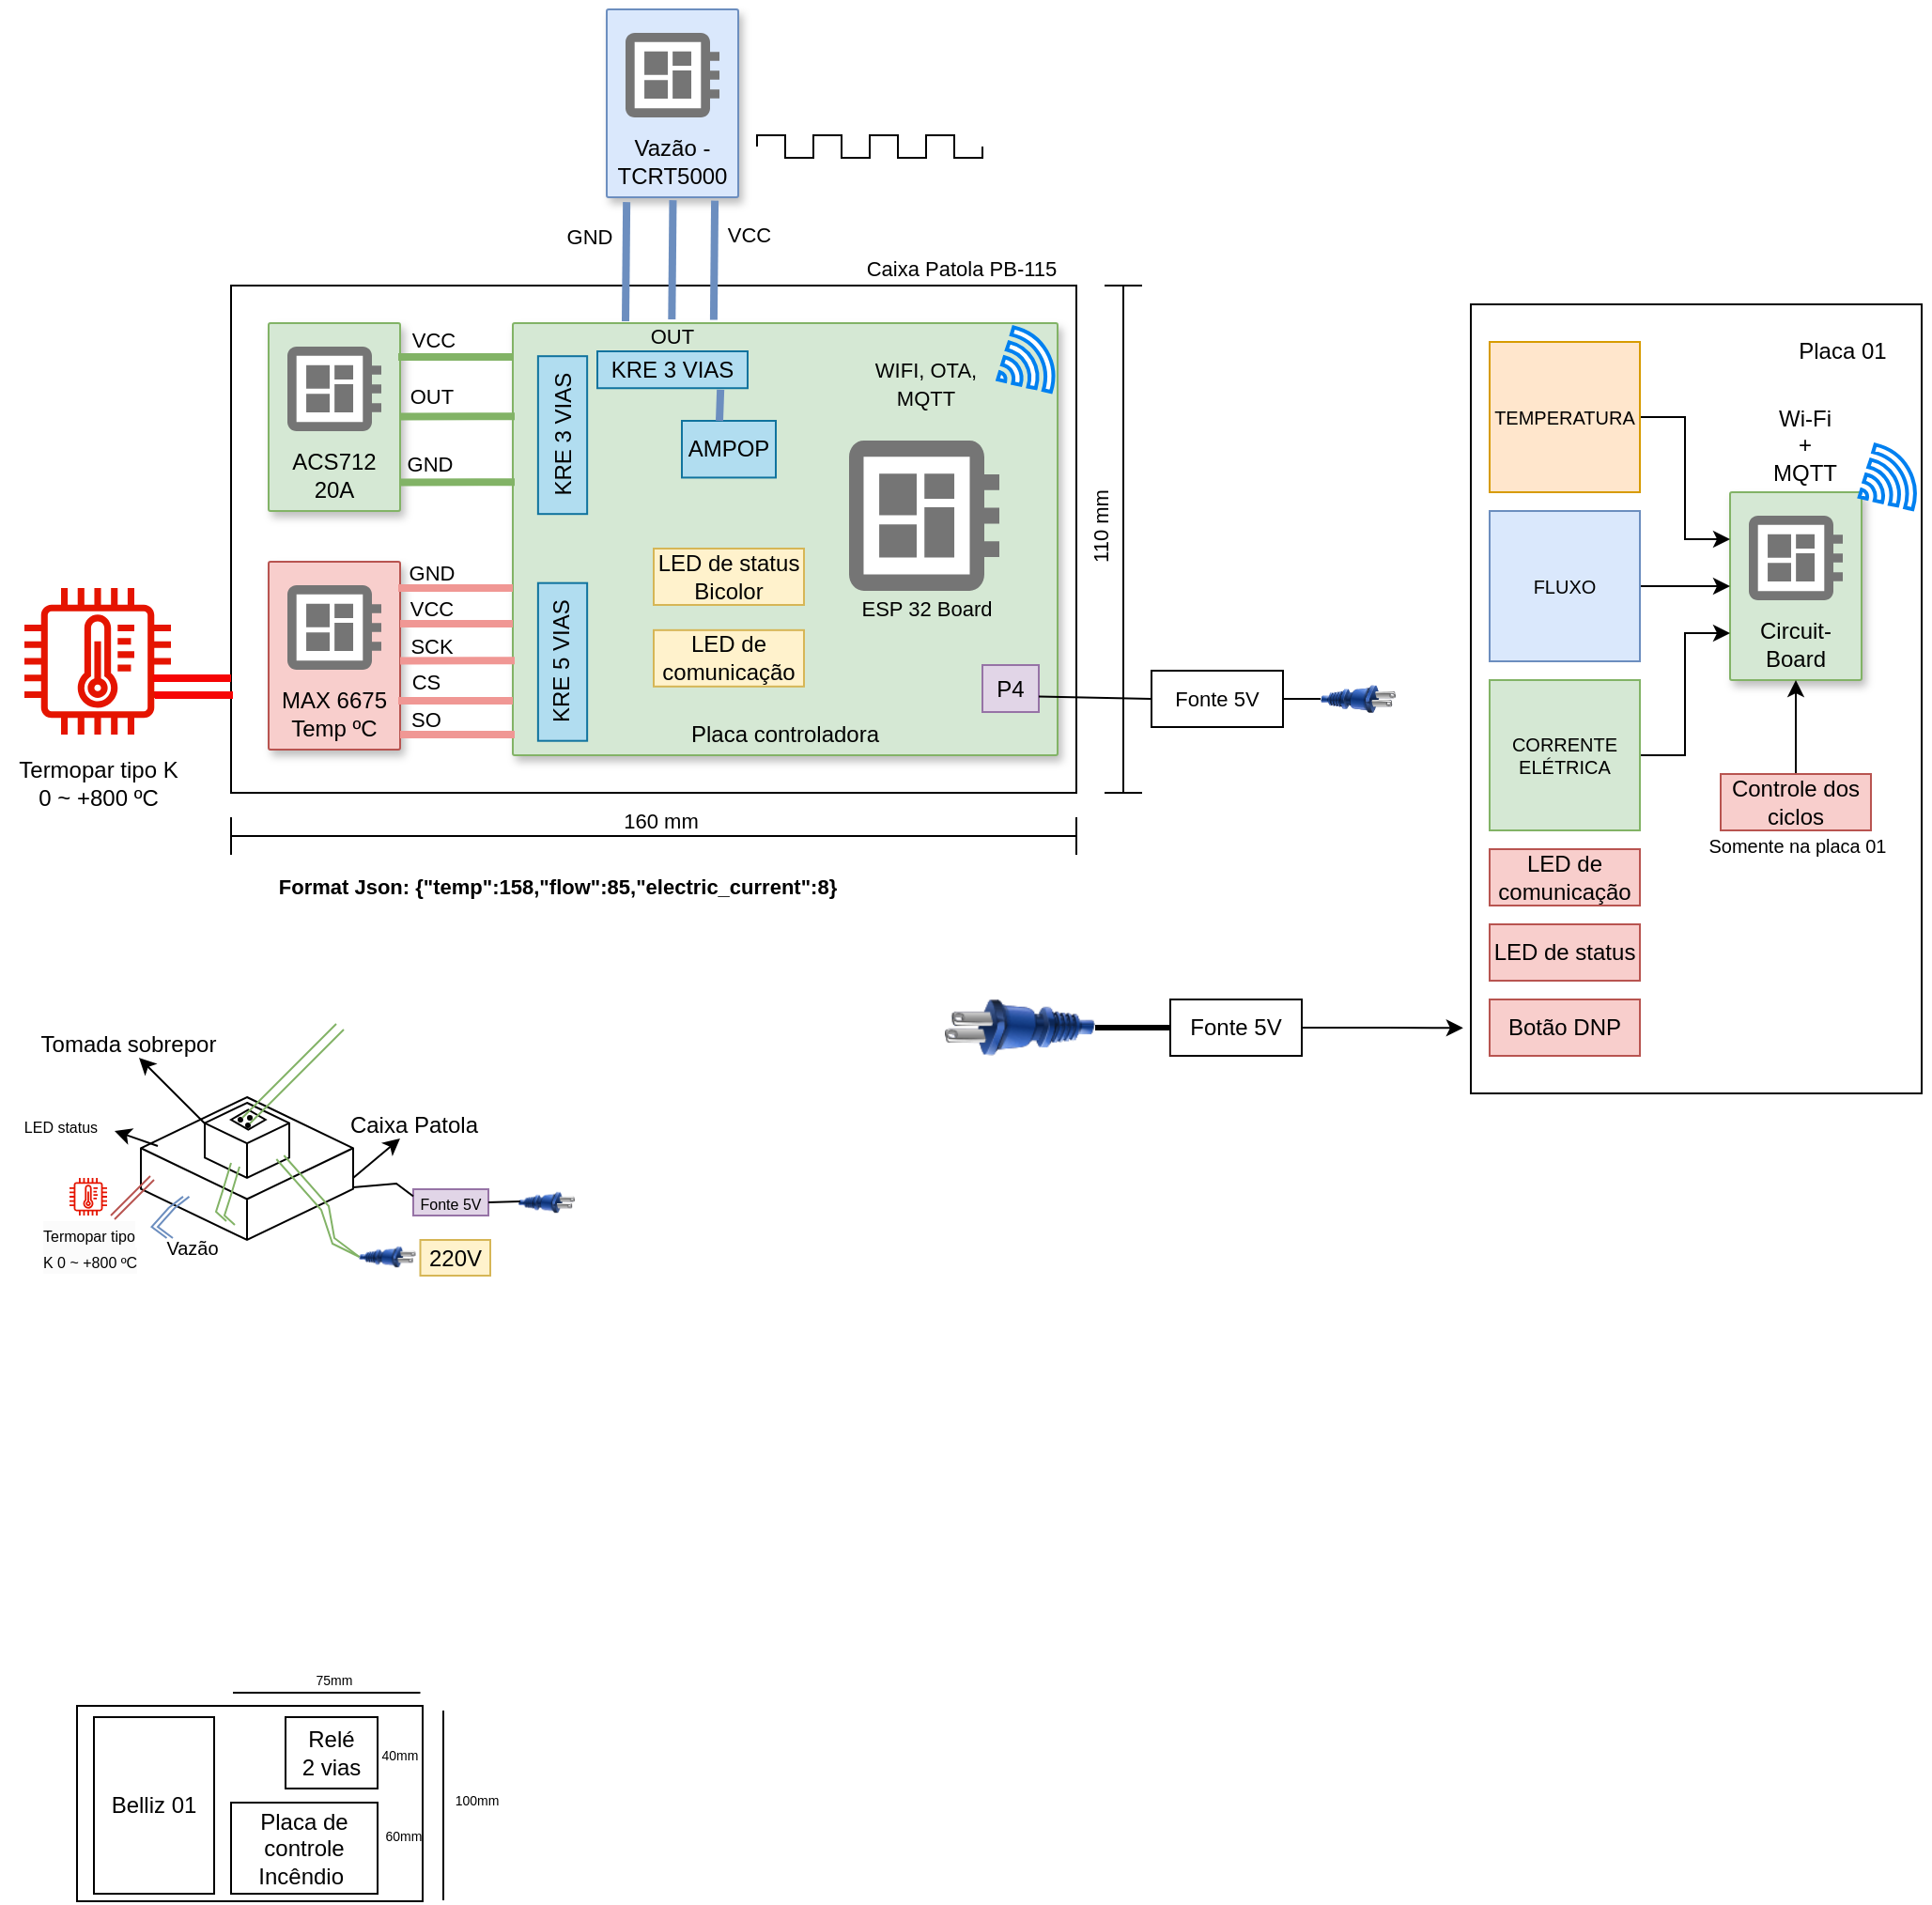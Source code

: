 <mxfile version="20.8.16" type="device"><diagram name="Página-1" id="gBF_VA8A7YfV_UotQ_8K"><mxGraphModel dx="394" dy="227" grid="0" gridSize="10" guides="1" tooltips="1" connect="1" arrows="1" fold="1" page="1" pageScale="1" pageWidth="1169" pageHeight="827" math="0" shadow="0"><root><mxCell id="0"/><mxCell id="1" parent="0"/><mxCell id="j_MZnWcPNiDjakw8HhpZ-2" value="" style="rounded=0;whiteSpace=wrap;html=1;" parent="1" vertex="1"><mxGeometry x="850" y="200" width="240" height="420" as="geometry"/></mxCell><mxCell id="j_MZnWcPNiDjakw8HhpZ-1" value="" style="shape=image;html=1;verticalAlign=top;verticalLabelPosition=bottom;labelBackgroundColor=#ffffff;imageAspect=0;aspect=fixed;image=https://cdn1.iconfinder.com/data/icons/electronics-glyph-24/24/hair_dryer_blow_dryer_hair_heater_hair_styling_salon_electricals_1-128.png;rotation=90;" parent="1" vertex="1"><mxGeometry x="890" y="100" width="128" height="128" as="geometry"/></mxCell><mxCell id="j_MZnWcPNiDjakw8HhpZ-3" value="Circuit-Board" style="strokeColor=#82b366;shadow=1;strokeWidth=1;rounded=1;absoluteArcSize=1;arcSize=2;labelPosition=center;verticalLabelPosition=middle;align=center;verticalAlign=bottom;spacingLeft=0;fontSize=12;whiteSpace=wrap;spacingBottom=2;html=1;fillColor=#d5e8d4;" parent="1" vertex="1"><mxGeometry x="988" y="300" width="70" height="100" as="geometry"/></mxCell><mxCell id="j_MZnWcPNiDjakw8HhpZ-4" value="" style="sketch=0;dashed=0;connectable=0;html=1;fillColor=#757575;strokeColor=none;shape=mxgraph.gcp2.circuit_board;part=1;" parent="j_MZnWcPNiDjakw8HhpZ-3" vertex="1"><mxGeometry x="0.5" width="50" height="45" relative="1" as="geometry"><mxPoint x="-25" y="12.5" as="offset"/></mxGeometry></mxCell><mxCell id="j_MZnWcPNiDjakw8HhpZ-5" value="" style="html=1;verticalLabelPosition=bottom;align=center;labelBackgroundColor=#ffffff;verticalAlign=top;strokeWidth=2;strokeColor=#0080F0;shadow=0;dashed=0;shape=mxgraph.ios7.icons.wifi;pointerEvents=1;rotation=60;" parent="1" vertex="1"><mxGeometry x="1050" y="280" width="39.7" height="30" as="geometry"/></mxCell><mxCell id="j_MZnWcPNiDjakw8HhpZ-13" value="Wi-Fi&lt;br&gt;+&lt;br&gt;MQTT" style="text;html=1;strokeColor=none;fillColor=none;align=center;verticalAlign=middle;whiteSpace=wrap;rounded=0;" parent="1" vertex="1"><mxGeometry x="998" y="260" width="60" height="30" as="geometry"/></mxCell><mxCell id="j_MZnWcPNiDjakw8HhpZ-18" style="edgeStyle=orthogonalEdgeStyle;rounded=0;orthogonalLoop=1;jettySize=auto;html=1;exitX=1;exitY=0.5;exitDx=0;exitDy=0;entryX=0;entryY=0.25;entryDx=0;entryDy=0;" parent="1" source="j_MZnWcPNiDjakw8HhpZ-14" target="j_MZnWcPNiDjakw8HhpZ-3" edge="1"><mxGeometry relative="1" as="geometry"/></mxCell><mxCell id="j_MZnWcPNiDjakw8HhpZ-14" value="TEMPERATURA" style="whiteSpace=wrap;html=1;aspect=fixed;fontSize=10;fillColor=#ffe6cc;strokeColor=#d79b00;" parent="1" vertex="1"><mxGeometry x="860" y="220" width="80" height="80" as="geometry"/></mxCell><mxCell id="j_MZnWcPNiDjakw8HhpZ-17" style="edgeStyle=orthogonalEdgeStyle;rounded=0;orthogonalLoop=1;jettySize=auto;html=1;exitX=1;exitY=0.5;exitDx=0;exitDy=0;entryX=0;entryY=0.5;entryDx=0;entryDy=0;" parent="1" source="j_MZnWcPNiDjakw8HhpZ-15" target="j_MZnWcPNiDjakw8HhpZ-3" edge="1"><mxGeometry relative="1" as="geometry"/></mxCell><mxCell id="j_MZnWcPNiDjakw8HhpZ-15" value="FLUXO" style="whiteSpace=wrap;html=1;aspect=fixed;fontSize=10;fillColor=#dae8fc;strokeColor=#6c8ebf;" parent="1" vertex="1"><mxGeometry x="860" y="310" width="80" height="80" as="geometry"/></mxCell><mxCell id="j_MZnWcPNiDjakw8HhpZ-19" style="edgeStyle=orthogonalEdgeStyle;rounded=0;orthogonalLoop=1;jettySize=auto;html=1;exitX=1;exitY=0.5;exitDx=0;exitDy=0;entryX=0;entryY=0.75;entryDx=0;entryDy=0;" parent="1" source="j_MZnWcPNiDjakw8HhpZ-16" target="j_MZnWcPNiDjakw8HhpZ-3" edge="1"><mxGeometry relative="1" as="geometry"/></mxCell><mxCell id="j_MZnWcPNiDjakw8HhpZ-16" value="CORRENTE ELÉTRICA" style="whiteSpace=wrap;html=1;aspect=fixed;fontSize=10;fillColor=#d5e8d4;strokeColor=#82b366;" parent="1" vertex="1"><mxGeometry x="860" y="400" width="80" height="80" as="geometry"/></mxCell><mxCell id="j_MZnWcPNiDjakw8HhpZ-32" value="Placa 01" style="text;html=1;strokeColor=none;fillColor=none;align=center;verticalAlign=middle;whiteSpace=wrap;rounded=0;" parent="1" vertex="1"><mxGeometry x="1018" y="210" width="60" height="30" as="geometry"/></mxCell><mxCell id="j_MZnWcPNiDjakw8HhpZ-50" value="" style="edgeStyle=orthogonalEdgeStyle;rounded=0;orthogonalLoop=1;jettySize=auto;html=1;" parent="1" source="j_MZnWcPNiDjakw8HhpZ-47" target="j_MZnWcPNiDjakw8HhpZ-3" edge="1"><mxGeometry relative="1" as="geometry"/></mxCell><mxCell id="j_MZnWcPNiDjakw8HhpZ-47" value="Controle dos ciclos" style="rounded=0;whiteSpace=wrap;html=1;fillColor=#f8cecc;strokeColor=#b85450;" parent="1" vertex="1"><mxGeometry x="983" y="450" width="80" height="30" as="geometry"/></mxCell><mxCell id="j_MZnWcPNiDjakw8HhpZ-51" value="LED de comunicação" style="rounded=0;whiteSpace=wrap;html=1;fillColor=#f8cecc;strokeColor=#b85450;" parent="1" vertex="1"><mxGeometry x="860" y="490" width="80" height="30" as="geometry"/></mxCell><mxCell id="j_MZnWcPNiDjakw8HhpZ-52" value="LED de status" style="rounded=0;whiteSpace=wrap;html=1;fillColor=#f8cecc;strokeColor=#b85450;" parent="1" vertex="1"><mxGeometry x="860" y="530" width="80" height="30" as="geometry"/></mxCell><mxCell id="j_MZnWcPNiDjakw8HhpZ-53" value="Botão DNP" style="rounded=0;whiteSpace=wrap;html=1;fillColor=#f8cecc;strokeColor=#b85450;" parent="1" vertex="1"><mxGeometry x="860" y="570" width="80" height="30" as="geometry"/></mxCell><mxCell id="j_MZnWcPNiDjakw8HhpZ-56" value="&lt;font style=&quot;font-size: 10px;&quot;&gt;Somente na placa 01&lt;/font&gt;" style="text;html=1;strokeColor=none;fillColor=none;align=center;verticalAlign=middle;whiteSpace=wrap;rounded=0;" parent="1" vertex="1"><mxGeometry x="964" y="473" width="120" height="30" as="geometry"/></mxCell><mxCell id="-Ur0AxFcCYuC4wqE9vBp-3" style="edgeStyle=orthogonalEdgeStyle;rounded=0;orthogonalLoop=1;jettySize=auto;html=1;exitX=1;exitY=0.5;exitDx=0;exitDy=0;entryX=-0.017;entryY=0.917;entryDx=0;entryDy=0;entryPerimeter=0;" parent="1" source="-Ur0AxFcCYuC4wqE9vBp-2" target="j_MZnWcPNiDjakw8HhpZ-2" edge="1"><mxGeometry relative="1" as="geometry"/></mxCell><mxCell id="-Ur0AxFcCYuC4wqE9vBp-2" value="Fonte 5V" style="rounded=0;whiteSpace=wrap;html=1;" parent="1" vertex="1"><mxGeometry x="690" y="570" width="70" height="30" as="geometry"/></mxCell><mxCell id="-Ur0AxFcCYuC4wqE9vBp-4" value="" style="image;html=1;image=img/lib/clip_art/general/Plug_128x128.png;direction=north;" parent="1" vertex="1"><mxGeometry x="570" y="545" width="80" height="80" as="geometry"/></mxCell><mxCell id="-Ur0AxFcCYuC4wqE9vBp-6" value="" style="endArrow=none;html=1;rounded=0;exitX=0.5;exitY=1;exitDx=0;exitDy=0;entryX=0;entryY=0.5;entryDx=0;entryDy=0;strokeWidth=3;" parent="1" source="-Ur0AxFcCYuC4wqE9vBp-4" target="-Ur0AxFcCYuC4wqE9vBp-2" edge="1"><mxGeometry width="50" height="50" relative="1" as="geometry"><mxPoint x="960" y="500" as="sourcePoint"/><mxPoint x="1010" y="450" as="targetPoint"/></mxGeometry></mxCell><mxCell id="lessYIvJgWinQXbYa-4z-1" value="" style="rounded=0;whiteSpace=wrap;html=1;" parent="1" vertex="1"><mxGeometry x="190" y="190" width="450" height="270" as="geometry"/></mxCell><mxCell id="lessYIvJgWinQXbYa-4z-2" value="ACS712 20A" style="strokeColor=#82b366;shadow=1;strokeWidth=1;rounded=1;absoluteArcSize=1;arcSize=2;labelPosition=center;verticalLabelPosition=middle;align=center;verticalAlign=bottom;spacingLeft=0;fontSize=12;whiteSpace=wrap;spacingBottom=2;html=1;fillColor=#d5e8d4;" parent="1" vertex="1"><mxGeometry x="210" y="210" width="70" height="100" as="geometry"/></mxCell><mxCell id="lessYIvJgWinQXbYa-4z-3" value="" style="sketch=0;dashed=0;connectable=0;html=1;fillColor=#757575;strokeColor=none;shape=mxgraph.gcp2.circuit_board;part=1;" parent="lessYIvJgWinQXbYa-4z-2" vertex="1"><mxGeometry x="0.5" width="50" height="45" relative="1" as="geometry"><mxPoint x="-25" y="12.5" as="offset"/></mxGeometry></mxCell><mxCell id="lessYIvJgWinQXbYa-4z-4" value="MAX 6675 Temp ºC" style="strokeColor=#b85450;shadow=1;strokeWidth=1;rounded=1;absoluteArcSize=1;arcSize=2;labelPosition=center;verticalLabelPosition=middle;align=center;verticalAlign=bottom;spacingLeft=0;fontSize=12;whiteSpace=wrap;spacingBottom=2;html=1;fillColor=#f8cecc;" parent="1" vertex="1"><mxGeometry x="210" y="337" width="70" height="100" as="geometry"/></mxCell><mxCell id="lessYIvJgWinQXbYa-4z-5" value="" style="sketch=0;dashed=0;connectable=0;html=1;fillColor=#757575;strokeColor=none;shape=mxgraph.gcp2.circuit_board;part=1;" parent="lessYIvJgWinQXbYa-4z-4" vertex="1"><mxGeometry x="0.5" width="50" height="45" relative="1" as="geometry"><mxPoint x="-25" y="12.5" as="offset"/></mxGeometry></mxCell><mxCell id="lessYIvJgWinQXbYa-4z-6" value="Placa controladora" style="strokeColor=#82b366;shadow=1;strokeWidth=1;rounded=1;absoluteArcSize=1;arcSize=2;labelPosition=center;verticalLabelPosition=middle;align=center;verticalAlign=bottom;spacingLeft=0;fontSize=12;whiteSpace=wrap;spacingBottom=2;html=1;fillColor=#d5e8d4;" parent="1" vertex="1"><mxGeometry x="340" y="210" width="290" height="230" as="geometry"/></mxCell><mxCell id="lessYIvJgWinQXbYa-4z-7" value="" style="sketch=0;dashed=0;connectable=0;html=1;fillColor=#757575;strokeColor=none;shape=mxgraph.gcp2.circuit_board;part=1;" parent="lessYIvJgWinQXbYa-4z-6" vertex="1"><mxGeometry x="0.5" width="80" height="80" relative="1" as="geometry"><mxPoint x="34" y="62.5" as="offset"/></mxGeometry></mxCell><mxCell id="lessYIvJgWinQXbYa-4z-37" value="KRE 3 VIAS" style="rounded=0;whiteSpace=wrap;html=1;rotation=-90;fillColor=#b1ddf0;strokeColor=#10739e;" parent="lessYIvJgWinQXbYa-4z-6" vertex="1"><mxGeometry x="-15.5" y="46.523" width="84" height="26.136" as="geometry"/></mxCell><mxCell id="lessYIvJgWinQXbYa-4z-38" value="KRE 5 VIAS" style="rounded=0;whiteSpace=wrap;html=1;rotation=-90;fillColor=#b1ddf0;strokeColor=#10739e;" parent="lessYIvJgWinQXbYa-4z-6" vertex="1"><mxGeometry x="-15.5" y="167.273" width="84" height="26.136" as="geometry"/></mxCell><mxCell id="lessYIvJgWinQXbYa-4z-43" value="KRE 3 VIAS" style="rounded=0;whiteSpace=wrap;html=1;rotation=0;fillColor=#b1ddf0;strokeColor=#10739e;" parent="lessYIvJgWinQXbYa-4z-6" vertex="1"><mxGeometry x="45" y="15.0" width="80" height="19.62" as="geometry"/></mxCell><mxCell id="lessYIvJgWinQXbYa-4z-51" value="&lt;font style=&quot;font-size: 11px;&quot;&gt;OUT&lt;/font&gt;" style="text;html=1;strokeColor=none;fillColor=none;align=center;verticalAlign=middle;whiteSpace=wrap;rounded=0;" parent="lessYIvJgWinQXbYa-4z-6" vertex="1"><mxGeometry x="55" y="-8" width="60" height="30" as="geometry"/></mxCell><mxCell id="lessYIvJgWinQXbYa-4z-52" value="AMPOP" style="rounded=0;whiteSpace=wrap;html=1;rotation=0;fillColor=#b1ddf0;strokeColor=#10739e;" parent="lessYIvJgWinQXbYa-4z-6" vertex="1"><mxGeometry x="90" y="52" width="50" height="30.22" as="geometry"/></mxCell><mxCell id="lessYIvJgWinQXbYa-4z-53" value="" style="endArrow=none;html=1;rounded=0;strokeWidth=4;strokeColor=#6c8ebf;fillColor=#dae8fc;entryX=0.822;entryY=1.018;entryDx=0;entryDy=0;entryPerimeter=0;" parent="lessYIvJgWinQXbYa-4z-6" edge="1"><mxGeometry width="50" height="50" relative="1" as="geometry"><mxPoint x="110" y="52" as="sourcePoint"/><mxPoint x="110.58" y="35.39" as="targetPoint"/></mxGeometry></mxCell><mxCell id="lessYIvJgWinQXbYa-4z-71" value="P4" style="rounded=0;whiteSpace=wrap;html=1;rotation=0;fillColor=#e1d5e7;strokeColor=#9673a6;" parent="lessYIvJgWinQXbYa-4z-6" vertex="1"><mxGeometry x="250" y="182" width="30" height="25" as="geometry"/></mxCell><mxCell id="lessYIvJgWinQXbYa-4z-76" value="" style="html=1;verticalLabelPosition=bottom;align=center;labelBackgroundColor=#ffffff;verticalAlign=top;strokeWidth=2;strokeColor=#0080F0;shadow=0;dashed=0;shape=mxgraph.ios7.icons.wifi;pointerEvents=1;rotation=60;" parent="lessYIvJgWinQXbYa-4z-6" vertex="1"><mxGeometry x="251.3" y="7.52" width="39.7" height="30" as="geometry"/></mxCell><mxCell id="lessYIvJgWinQXbYa-4z-77" value="&lt;font style=&quot;font-size: 11px;&quot;&gt;WIFI, OTA, MQTT&lt;/font&gt;" style="text;html=1;strokeColor=none;fillColor=none;align=center;verticalAlign=middle;whiteSpace=wrap;rounded=0;" parent="lessYIvJgWinQXbYa-4z-6" vertex="1"><mxGeometry x="190" y="16.52" width="60" height="30" as="geometry"/></mxCell><mxCell id="lessYIvJgWinQXbYa-4z-78" value="LED de status Bicolor" style="rounded=0;whiteSpace=wrap;html=1;fillColor=#fff2cc;strokeColor=#d6b656;" parent="lessYIvJgWinQXbYa-4z-6" vertex="1"><mxGeometry x="75" y="120" width="80" height="30" as="geometry"/></mxCell><mxCell id="lessYIvJgWinQXbYa-4z-79" value="LED de comunicação" style="rounded=0;whiteSpace=wrap;html=1;fillColor=#fff2cc;strokeColor=#d6b656;" parent="lessYIvJgWinQXbYa-4z-6" vertex="1"><mxGeometry x="75" y="163.41" width="80" height="30" as="geometry"/></mxCell><mxCell id="lessYIvJgWinQXbYa-4z-84" value="&lt;font style=&quot;font-size: 11px;&quot;&gt;ESP 32 Board&lt;/font&gt;" style="text;html=1;strokeColor=none;fillColor=none;align=center;verticalAlign=middle;whiteSpace=wrap;rounded=0;" parent="lessYIvJgWinQXbYa-4z-6" vertex="1"><mxGeometry x="172.5" y="137.27" width="95" height="30" as="geometry"/></mxCell><mxCell id="lessYIvJgWinQXbYa-4z-10" value="" style="sketch=0;outlineConnect=0;fillColor=#e51400;strokeColor=#B20000;dashed=0;verticalLabelPosition=bottom;verticalAlign=top;align=center;html=1;fontSize=12;fontStyle=0;aspect=fixed;pointerEvents=1;shape=mxgraph.aws4.iot_thing_temperature_sensor;fontColor=#ffffff;" parent="1" vertex="1"><mxGeometry x="80" y="351" width="78" height="78" as="geometry"/></mxCell><mxCell id="lessYIvJgWinQXbYa-4z-15" value="" style="endArrow=none;html=1;rounded=0;exitX=-0.001;exitY=0.769;exitDx=0;exitDy=0;exitPerimeter=0;strokeWidth=4;strokeColor=#f60404;" parent="1" edge="1"><mxGeometry width="50" height="50" relative="1" as="geometry"><mxPoint x="190.0" y="399.0" as="sourcePoint"/><mxPoint x="148.47" y="399.031" as="targetPoint"/></mxGeometry></mxCell><mxCell id="lessYIvJgWinQXbYa-4z-16" value="" style="endArrow=none;html=1;rounded=0;exitX=-0.001;exitY=0.769;exitDx=0;exitDy=0;exitPerimeter=0;strokeWidth=4;strokeColor=#f60404;" parent="1" edge="1"><mxGeometry width="50" height="50" relative="1" as="geometry"><mxPoint x="191.0" y="408.0" as="sourcePoint"/><mxPoint x="149.47" y="408.031" as="targetPoint"/></mxGeometry></mxCell><mxCell id="lessYIvJgWinQXbYa-4z-18" value="Termopar tipo K 0 ~ +800 ºC" style="text;html=1;strokeColor=none;fillColor=none;align=center;verticalAlign=middle;whiteSpace=wrap;rounded=0;" parent="1" vertex="1"><mxGeometry x="73.5" y="430" width="91" height="50" as="geometry"/></mxCell><mxCell id="lessYIvJgWinQXbYa-4z-21" value="" style="endArrow=none;html=1;rounded=0;strokeWidth=4;strokeColor=#f09794;fillColor=#f8cecc;" parent="1" edge="1"><mxGeometry width="50" height="50" relative="1" as="geometry"><mxPoint x="340" y="370" as="sourcePoint"/><mxPoint x="280" y="370.031" as="targetPoint"/></mxGeometry></mxCell><mxCell id="lessYIvJgWinQXbYa-4z-22" value="" style="endArrow=none;html=1;rounded=0;exitX=0.002;exitY=0.79;exitDx=0;exitDy=0;exitPerimeter=0;strokeWidth=4;strokeColor=#f09794;fillColor=#f8cecc;" parent="1" edge="1"><mxGeometry width="50" height="50" relative="1" as="geometry"><mxPoint x="341" y="389.66" as="sourcePoint"/><mxPoint x="280" y="389.691" as="targetPoint"/></mxGeometry></mxCell><mxCell id="lessYIvJgWinQXbYa-4z-23" value="" style="endArrow=none;html=1;rounded=0;exitX=0.002;exitY=0.79;exitDx=0;exitDy=0;exitPerimeter=0;strokeWidth=4;strokeColor=#f09794;fillColor=#f8cecc;" parent="1" edge="1"><mxGeometry width="50" height="50" relative="1" as="geometry"><mxPoint x="340" y="351" as="sourcePoint"/><mxPoint x="279" y="351.031" as="targetPoint"/></mxGeometry></mxCell><mxCell id="lessYIvJgWinQXbYa-4z-24" value="&lt;font style=&quot;font-size: 11px;&quot;&gt;VCC&lt;/font&gt;" style="text;html=1;strokeColor=none;fillColor=none;align=center;verticalAlign=middle;whiteSpace=wrap;rounded=0;" parent="1" vertex="1"><mxGeometry x="267" y="347" width="60" height="30" as="geometry"/></mxCell><mxCell id="lessYIvJgWinQXbYa-4z-25" value="" style="endArrow=none;html=1;rounded=0;exitX=0.002;exitY=0.79;exitDx=0;exitDy=0;exitPerimeter=0;strokeWidth=4;strokeColor=#f09794;fillColor=#f8cecc;" parent="1" edge="1"><mxGeometry width="50" height="50" relative="1" as="geometry"><mxPoint x="340" y="411" as="sourcePoint"/><mxPoint x="279" y="411.031" as="targetPoint"/></mxGeometry></mxCell><mxCell id="lessYIvJgWinQXbYa-4z-26" value="&lt;font style=&quot;font-size: 11px;&quot;&gt;GND&lt;/font&gt;" style="text;html=1;strokeColor=none;fillColor=none;align=center;verticalAlign=middle;whiteSpace=wrap;rounded=0;" parent="1" vertex="1"><mxGeometry x="267" y="328" width="60" height="30" as="geometry"/></mxCell><mxCell id="lessYIvJgWinQXbYa-4z-27" value="&lt;font style=&quot;font-size: 11px;&quot;&gt;SCK&lt;/font&gt;" style="text;html=1;strokeColor=none;fillColor=none;align=center;verticalAlign=middle;whiteSpace=wrap;rounded=0;" parent="1" vertex="1"><mxGeometry x="267" y="367" width="60" height="30" as="geometry"/></mxCell><mxCell id="lessYIvJgWinQXbYa-4z-28" value="&lt;font style=&quot;font-size: 11px;&quot;&gt;CS&lt;/font&gt;" style="text;html=1;strokeColor=none;fillColor=none;align=center;verticalAlign=middle;whiteSpace=wrap;rounded=0;" parent="1" vertex="1"><mxGeometry x="264" y="386" width="60" height="30" as="geometry"/></mxCell><mxCell id="lessYIvJgWinQXbYa-4z-29" value="" style="endArrow=none;html=1;rounded=0;exitX=0.002;exitY=0.79;exitDx=0;exitDy=0;exitPerimeter=0;strokeWidth=4;strokeColor=#f09794;fillColor=#f8cecc;" parent="1" edge="1"><mxGeometry width="50" height="50" relative="1" as="geometry"><mxPoint x="341" y="429" as="sourcePoint"/><mxPoint x="280" y="429.031" as="targetPoint"/></mxGeometry></mxCell><mxCell id="lessYIvJgWinQXbYa-4z-30" value="&lt;font style=&quot;font-size: 11px;&quot;&gt;SO&lt;/font&gt;" style="text;html=1;strokeColor=none;fillColor=none;align=center;verticalAlign=middle;whiteSpace=wrap;rounded=0;" parent="1" vertex="1"><mxGeometry x="264" y="406" width="60" height="30" as="geometry"/></mxCell><mxCell id="lessYIvJgWinQXbYa-4z-31" value="" style="endArrow=none;html=1;rounded=0;exitX=0.002;exitY=0.79;exitDx=0;exitDy=0;exitPerimeter=0;strokeWidth=4;strokeColor=#82b366;fillColor=#d5e8d4;" parent="1" edge="1"><mxGeometry width="50" height="50" relative="1" as="geometry"><mxPoint x="340" y="228" as="sourcePoint"/><mxPoint x="279" y="228.031" as="targetPoint"/></mxGeometry></mxCell><mxCell id="lessYIvJgWinQXbYa-4z-32" value="" style="endArrow=none;html=1;rounded=0;exitX=0.002;exitY=0.79;exitDx=0;exitDy=0;exitPerimeter=0;strokeWidth=4;strokeColor=#82b366;fillColor=#d5e8d4;" parent="1" edge="1"><mxGeometry width="50" height="50" relative="1" as="geometry"><mxPoint x="341" y="259.66" as="sourcePoint"/><mxPoint x="280" y="259.691" as="targetPoint"/></mxGeometry></mxCell><mxCell id="lessYIvJgWinQXbYa-4z-33" value="" style="endArrow=none;html=1;rounded=0;exitX=0.002;exitY=0.79;exitDx=0;exitDy=0;exitPerimeter=0;strokeWidth=4;strokeColor=#82b366;fillColor=#d5e8d4;" parent="1" edge="1"><mxGeometry width="50" height="50" relative="1" as="geometry"><mxPoint x="341" y="294.66" as="sourcePoint"/><mxPoint x="280" y="294.691" as="targetPoint"/></mxGeometry></mxCell><mxCell id="lessYIvJgWinQXbYa-4z-34" value="&lt;font style=&quot;font-size: 11px;&quot;&gt;VCC&lt;/font&gt;" style="text;html=1;strokeColor=none;fillColor=none;align=center;verticalAlign=middle;whiteSpace=wrap;rounded=0;" parent="1" vertex="1"><mxGeometry x="268" y="204" width="60" height="30" as="geometry"/></mxCell><mxCell id="lessYIvJgWinQXbYa-4z-35" value="&lt;font style=&quot;font-size: 11px;&quot;&gt;GND&lt;/font&gt;" style="text;html=1;strokeColor=none;fillColor=none;align=center;verticalAlign=middle;whiteSpace=wrap;rounded=0;" parent="1" vertex="1"><mxGeometry x="266" y="270" width="60" height="30" as="geometry"/></mxCell><mxCell id="lessYIvJgWinQXbYa-4z-36" value="&lt;font style=&quot;font-size: 11px;&quot;&gt;OUT&lt;/font&gt;" style="text;html=1;strokeColor=none;fillColor=none;align=center;verticalAlign=middle;whiteSpace=wrap;rounded=0;" parent="1" vertex="1"><mxGeometry x="267" y="234" width="60" height="30" as="geometry"/></mxCell><mxCell id="lessYIvJgWinQXbYa-4z-44" value="Vazão - TCRT5000" style="strokeColor=#6c8ebf;shadow=1;strokeWidth=1;rounded=1;absoluteArcSize=1;arcSize=2;labelPosition=center;verticalLabelPosition=middle;align=center;verticalAlign=bottom;spacingLeft=0;fontSize=12;whiteSpace=wrap;spacingBottom=2;html=1;fillColor=#dae8fc;" parent="1" vertex="1"><mxGeometry x="390" y="43" width="70" height="100" as="geometry"/></mxCell><mxCell id="lessYIvJgWinQXbYa-4z-45" value="" style="sketch=0;dashed=0;connectable=0;html=1;fillColor=#757575;strokeColor=none;shape=mxgraph.gcp2.circuit_board;part=1;" parent="lessYIvJgWinQXbYa-4z-44" vertex="1"><mxGeometry x="0.5" width="50" height="45" relative="1" as="geometry"><mxPoint x="-25" y="12.5" as="offset"/></mxGeometry></mxCell><mxCell id="lessYIvJgWinQXbYa-4z-46" value="" style="endArrow=none;html=1;rounded=0;exitX=0.382;exitY=-0.012;exitDx=0;exitDy=0;exitPerimeter=0;strokeWidth=4;strokeColor=#6c8ebf;fillColor=#dae8fc;entryX=0.822;entryY=1.018;entryDx=0;entryDy=0;entryPerimeter=0;" parent="1" edge="1"><mxGeometry width="50" height="50" relative="1" as="geometry"><mxPoint x="446.96" y="208.24" as="sourcePoint"/><mxPoint x="447.54" y="144.8" as="targetPoint"/></mxGeometry></mxCell><mxCell id="lessYIvJgWinQXbYa-4z-47" value="" style="endArrow=none;html=1;rounded=0;exitX=0.382;exitY=-0.012;exitDx=0;exitDy=0;exitPerimeter=0;strokeWidth=4;strokeColor=#6c8ebf;fillColor=#dae8fc;entryX=0.822;entryY=1.018;entryDx=0;entryDy=0;entryPerimeter=0;" parent="1" edge="1"><mxGeometry width="50" height="50" relative="1" as="geometry"><mxPoint x="424.66" y="208" as="sourcePoint"/><mxPoint x="425.24" y="144.56" as="targetPoint"/></mxGeometry></mxCell><mxCell id="lessYIvJgWinQXbYa-4z-48" value="" style="endArrow=none;html=1;rounded=0;exitX=0.382;exitY=-0.012;exitDx=0;exitDy=0;exitPerimeter=0;strokeWidth=4;strokeColor=#6c8ebf;fillColor=#dae8fc;entryX=0.822;entryY=1.018;entryDx=0;entryDy=0;entryPerimeter=0;" parent="1" edge="1"><mxGeometry width="50" height="50" relative="1" as="geometry"><mxPoint x="400" y="209" as="sourcePoint"/><mxPoint x="400.58" y="145.56" as="targetPoint"/></mxGeometry></mxCell><mxCell id="lessYIvJgWinQXbYa-4z-49" value="&lt;font style=&quot;font-size: 11px;&quot;&gt;VCC&lt;/font&gt;" style="text;html=1;strokeColor=none;fillColor=none;align=center;verticalAlign=middle;whiteSpace=wrap;rounded=0;" parent="1" vertex="1"><mxGeometry x="436" y="148" width="60" height="30" as="geometry"/></mxCell><mxCell id="lessYIvJgWinQXbYa-4z-50" value="&lt;font style=&quot;font-size: 11px;&quot;&gt;GND&lt;/font&gt;" style="text;html=1;strokeColor=none;fillColor=none;align=center;verticalAlign=middle;whiteSpace=wrap;rounded=0;" parent="1" vertex="1"><mxGeometry x="351" y="149" width="60" height="30" as="geometry"/></mxCell><mxCell id="lessYIvJgWinQXbYa-4z-58" value="" style="pointerEvents=1;verticalLabelPosition=bottom;shadow=0;dashed=0;align=center;html=1;verticalAlign=top;shape=mxgraph.electrical.waveforms.square_wave;" parent="1" vertex="1"><mxGeometry x="470" y="110" width="30" height="12" as="geometry"/></mxCell><mxCell id="lessYIvJgWinQXbYa-4z-59" value="" style="pointerEvents=1;verticalLabelPosition=bottom;shadow=0;dashed=0;align=center;html=1;verticalAlign=top;shape=mxgraph.electrical.waveforms.square_wave;" parent="1" vertex="1"><mxGeometry x="500" y="110" width="30" height="12" as="geometry"/></mxCell><mxCell id="lessYIvJgWinQXbYa-4z-60" value="" style="pointerEvents=1;verticalLabelPosition=bottom;shadow=0;dashed=0;align=center;html=1;verticalAlign=top;shape=mxgraph.electrical.waveforms.square_wave;" parent="1" vertex="1"><mxGeometry x="530" y="110" width="30" height="12" as="geometry"/></mxCell><mxCell id="lessYIvJgWinQXbYa-4z-61" value="" style="pointerEvents=1;verticalLabelPosition=bottom;shadow=0;dashed=0;align=center;html=1;verticalAlign=top;shape=mxgraph.electrical.waveforms.square_wave;" parent="1" vertex="1"><mxGeometry x="560" y="110" width="30" height="12" as="geometry"/></mxCell><mxCell id="lessYIvJgWinQXbYa-4z-72" value="" style="shape=crossbar;whiteSpace=wrap;html=1;rounded=1;" parent="1" vertex="1"><mxGeometry x="190" y="473" width="450" height="20" as="geometry"/></mxCell><mxCell id="lessYIvJgWinQXbYa-4z-73" value="" style="shape=crossbar;whiteSpace=wrap;html=1;rounded=1;rotation=-90;" parent="1" vertex="1"><mxGeometry x="530" y="315" width="270" height="20" as="geometry"/></mxCell><mxCell id="lessYIvJgWinQXbYa-4z-74" value="&lt;font style=&quot;font-size: 11px;&quot;&gt;160 mm&lt;/font&gt;" style="text;html=1;strokeColor=none;fillColor=none;align=center;verticalAlign=middle;whiteSpace=wrap;rounded=0;" parent="1" vertex="1"><mxGeometry x="389" y="460" width="60" height="30" as="geometry"/></mxCell><mxCell id="lessYIvJgWinQXbYa-4z-75" value="&lt;font style=&quot;font-size: 11px;&quot;&gt;110 mm&lt;/font&gt;" style="text;html=1;strokeColor=none;fillColor=none;align=center;verticalAlign=middle;whiteSpace=wrap;rounded=0;rotation=-90;" parent="1" vertex="1"><mxGeometry x="623" y="303" width="60" height="30" as="geometry"/></mxCell><mxCell id="lessYIvJgWinQXbYa-4z-80" value="&lt;font style=&quot;font-size: 11px;&quot;&gt;Fonte 5V&lt;/font&gt;" style="rounded=0;whiteSpace=wrap;html=1;" parent="1" vertex="1"><mxGeometry x="680" y="395" width="70" height="30" as="geometry"/></mxCell><mxCell id="lessYIvJgWinQXbYa-4z-81" value="" style="image;html=1;image=img/lib/clip_art/general/Plug_128x128.png;direction=north;rotation=-180;" parent="1" vertex="1"><mxGeometry x="770" y="387" width="40" height="46" as="geometry"/></mxCell><mxCell id="lessYIvJgWinQXbYa-4z-82" value="" style="endArrow=none;html=1;rounded=0;exitX=0.5;exitY=1;exitDx=0;exitDy=0;entryX=1;entryY=0.5;entryDx=0;entryDy=0;strokeWidth=1;" parent="1" source="lessYIvJgWinQXbYa-4z-81" target="lessYIvJgWinQXbYa-4z-80" edge="1"><mxGeometry width="50" height="50" relative="1" as="geometry"><mxPoint x="660" y="595" as="sourcePoint"/><mxPoint x="700" y="595" as="targetPoint"/></mxGeometry></mxCell><mxCell id="lessYIvJgWinQXbYa-4z-83" value="" style="endArrow=none;html=1;rounded=0;exitX=1;exitY=0.75;exitDx=0;exitDy=0;strokeWidth=1;" parent="1" edge="1"><mxGeometry width="50" height="50" relative="1" as="geometry"><mxPoint x="620.0" y="408.75" as="sourcePoint"/><mxPoint x="680" y="410" as="targetPoint"/></mxGeometry></mxCell><mxCell id="lessYIvJgWinQXbYa-4z-85" value="&lt;font style=&quot;font-size: 11px;&quot;&gt;&lt;b&gt;Format Json:&amp;nbsp;{&quot;temp&quot;:158,&quot;flow&quot;:85,&quot;electric_current&quot;:8}&lt;/b&gt;&lt;/font&gt;" style="text;html=1;strokeColor=none;fillColor=none;align=center;verticalAlign=middle;whiteSpace=wrap;rounded=0;" parent="1" vertex="1"><mxGeometry x="198" y="500" width="332" height="20" as="geometry"/></mxCell><mxCell id="lessYIvJgWinQXbYa-4z-86" value="&lt;font style=&quot;font-size: 11px;&quot;&gt;Caixa Patola PB-115&lt;/font&gt;" style="text;html=1;strokeColor=none;fillColor=none;align=center;verticalAlign=middle;whiteSpace=wrap;rounded=0;" parent="1" vertex="1"><mxGeometry x="513" y="166" width="132" height="30" as="geometry"/></mxCell><mxCell id="lessYIvJgWinQXbYa-4z-87" value="" style="html=1;whiteSpace=wrap;shape=isoCube2;backgroundOutline=1;isoAngle=15;" parent="1" vertex="1"><mxGeometry x="142" y="622" width="113" height="76" as="geometry"/></mxCell><mxCell id="lessYIvJgWinQXbYa-4z-88" value="" style="html=1;whiteSpace=wrap;shape=isoCube2;backgroundOutline=1;isoAngle=15;" parent="1" vertex="1"><mxGeometry x="176" y="625" width="45" height="40" as="geometry"/></mxCell><mxCell id="lessYIvJgWinQXbYa-4z-94" value="" style="html=1;whiteSpace=wrap;aspect=fixed;shape=isoRectangle;" parent="1" vertex="1"><mxGeometry x="190" y="628.5" width="18.34" height="11" as="geometry"/></mxCell><mxCell id="lessYIvJgWinQXbYa-4z-95" value="" style="ellipse;shape=doubleEllipse;whiteSpace=wrap;html=1;aspect=fixed;" parent="1" vertex="1"><mxGeometry x="194" y="633" width="2" height="2" as="geometry"/></mxCell><mxCell id="lessYIvJgWinQXbYa-4z-96" value="" style="ellipse;shape=doubleEllipse;whiteSpace=wrap;html=1;aspect=fixed;" parent="1" vertex="1"><mxGeometry x="199" y="632" width="2" height="2" as="geometry"/></mxCell><mxCell id="lessYIvJgWinQXbYa-4z-97" value="" style="ellipse;shape=doubleEllipse;whiteSpace=wrap;html=1;aspect=fixed;" parent="1" vertex="1"><mxGeometry x="198" y="636" width="2" height="2" as="geometry"/></mxCell><mxCell id="lessYIvJgWinQXbYa-4z-98" value="" style="endArrow=none;html=1;rounded=0;fillColor=#d5e8d4;strokeColor=#82b366;" parent="1" edge="1"><mxGeometry width="50" height="50" relative="1" as="geometry"><mxPoint x="196" y="633" as="sourcePoint"/><mxPoint x="246" y="583" as="targetPoint"/></mxGeometry></mxCell><mxCell id="lessYIvJgWinQXbYa-4z-99" value="" style="endArrow=none;html=1;rounded=0;fillColor=#d5e8d4;strokeColor=#82b366;" parent="1" edge="1"><mxGeometry width="50" height="50" relative="1" as="geometry"><mxPoint x="200" y="636" as="sourcePoint"/><mxPoint x="250" y="586" as="targetPoint"/></mxGeometry></mxCell><mxCell id="lessYIvJgWinQXbYa-4z-100" value="" style="shape=image;html=1;verticalAlign=top;verticalLabelPosition=bottom;labelBackgroundColor=#ffffff;imageAspect=0;aspect=fixed;image=https://cdn1.iconfinder.com/data/icons/electronics-glyph-24/24/hair_dryer_blow_dryer_hair_heater_hair_styling_salon_electricals_1-128.png;rotation=90;" parent="1" vertex="1"><mxGeometry x="242" y="570" width="33" height="33" as="geometry"/></mxCell><mxCell id="lessYIvJgWinQXbYa-4z-102" value="" style="endArrow=classic;html=1;rounded=0;exitX=0;exitY=0.5;exitDx=0;exitDy=0;exitPerimeter=0;" parent="1" edge="1"><mxGeometry width="50" height="50" relative="1" as="geometry"><mxPoint x="176" y="636" as="sourcePoint"/><mxPoint x="141" y="601" as="targetPoint"/></mxGeometry></mxCell><mxCell id="lessYIvJgWinQXbYa-4z-103" value="Tomada sobrepor" style="text;html=1;strokeColor=none;fillColor=none;align=center;verticalAlign=middle;whiteSpace=wrap;rounded=0;" parent="1" vertex="1"><mxGeometry x="85" y="582" width="101" height="23" as="geometry"/></mxCell><mxCell id="lessYIvJgWinQXbYa-4z-104" value="" style="endArrow=classic;html=1;rounded=0;exitX=0;exitY=0.5;exitDx=0;exitDy=0;exitPerimeter=0;" parent="1" edge="1"><mxGeometry width="50" height="50" relative="1" as="geometry"><mxPoint x="255" y="665" as="sourcePoint"/><mxPoint x="280" y="644" as="targetPoint"/></mxGeometry></mxCell><mxCell id="lessYIvJgWinQXbYa-4z-105" value="Caixa Patola" style="text;html=1;strokeColor=none;fillColor=none;align=center;verticalAlign=middle;whiteSpace=wrap;rounded=0;" parent="1" vertex="1"><mxGeometry x="249.5" y="625" width="74.5" height="23" as="geometry"/></mxCell><mxCell id="lessYIvJgWinQXbYa-4z-106" value="" style="endArrow=none;html=1;rounded=0;fillColor=#d5e8d4;strokeColor=#82b366;exitX=0.5;exitY=1;exitDx=0;exitDy=0;" parent="1" source="lessYIvJgWinQXbYa-4z-119" edge="1"><mxGeometry width="50" height="50" relative="1" as="geometry"><mxPoint x="251.5" y="703" as="sourcePoint"/><mxPoint x="218.16" y="653" as="targetPoint"/><Array as="points"><mxPoint x="245" y="697"/><mxPoint x="242" y="680"/></Array></mxGeometry></mxCell><mxCell id="lessYIvJgWinQXbYa-4z-107" value="" style="endArrow=none;html=1;rounded=0;fillColor=#d5e8d4;strokeColor=#82b366;exitX=0.5;exitY=1;exitDx=0;exitDy=0;" parent="1" source="lessYIvJgWinQXbYa-4z-119" edge="1"><mxGeometry width="50" height="50" relative="1" as="geometry"><mxPoint x="247.5" y="705" as="sourcePoint"/><mxPoint x="214.16" y="655" as="targetPoint"/><Array as="points"><mxPoint x="244" y="700"/><mxPoint x="238" y="682"/></Array></mxGeometry></mxCell><mxCell id="lessYIvJgWinQXbYa-4z-108" value="220V" style="text;html=1;strokeColor=#d6b656;fillColor=#fff2cc;align=center;verticalAlign=middle;whiteSpace=wrap;rounded=0;" parent="1" vertex="1"><mxGeometry x="290.75" y="698" width="37.25" height="19" as="geometry"/></mxCell><mxCell id="lessYIvJgWinQXbYa-4z-109" value="" style="endArrow=none;html=1;rounded=0;fillColor=#d5e8d4;strokeColor=#82b366;" parent="1" edge="1"><mxGeometry width="50" height="50" relative="1" as="geometry"><mxPoint x="192" y="690" as="sourcePoint"/><mxPoint x="194.5" y="659" as="targetPoint"/><Array as="points"><mxPoint x="186.5" y="685"/><mxPoint x="190" y="674"/></Array></mxGeometry></mxCell><mxCell id="lessYIvJgWinQXbYa-4z-110" value="" style="endArrow=none;html=1;rounded=0;fillColor=#d5e8d4;strokeColor=#82b366;" parent="1" edge="1"><mxGeometry width="50" height="50" relative="1" as="geometry"><mxPoint x="187.5" y="688" as="sourcePoint"/><mxPoint x="190.0" y="657" as="targetPoint"/><Array as="points"><mxPoint x="182" y="683"/><mxPoint x="185.5" y="672"/></Array></mxGeometry></mxCell><mxCell id="lessYIvJgWinQXbYa-4z-111" value="" style="endArrow=none;html=1;rounded=0;fillColor=#f8cecc;strokeColor=#b85450;" parent="1" edge="1"><mxGeometry width="50" height="50" relative="1" as="geometry"><mxPoint x="126" y="685" as="sourcePoint"/><mxPoint x="147" y="664" as="targetPoint"/></mxGeometry></mxCell><mxCell id="lessYIvJgWinQXbYa-4z-112" value="" style="endArrow=none;html=1;rounded=0;fillColor=#f8cecc;strokeColor=#b85450;" parent="1" edge="1"><mxGeometry width="50" height="50" relative="1" as="geometry"><mxPoint x="128" y="687" as="sourcePoint"/><mxPoint x="149" y="666" as="targetPoint"/></mxGeometry></mxCell><mxCell id="lessYIvJgWinQXbYa-4z-113" value="" style="sketch=0;outlineConnect=0;fillColor=#e51400;strokeColor=#B20000;dashed=0;verticalLabelPosition=bottom;verticalAlign=top;align=center;html=1;fontSize=12;fontStyle=0;aspect=fixed;pointerEvents=1;shape=mxgraph.aws4.iot_thing_temperature_sensor;fontColor=#ffffff;" parent="1" vertex="1"><mxGeometry x="104" y="665" width="20" height="20" as="geometry"/></mxCell><mxCell id="lessYIvJgWinQXbYa-4z-114" value="&lt;span style=&quot;color: rgb(0, 0, 0); font-family: Helvetica; font-style: normal; font-variant-ligatures: normal; font-variant-caps: normal; font-weight: 400; letter-spacing: normal; orphans: 2; text-align: center; text-indent: 0px; text-transform: none; widows: 2; word-spacing: 0px; -webkit-text-stroke-width: 0px; background-color: rgb(251, 251, 251); text-decoration-thickness: initial; text-decoration-style: initial; text-decoration-color: initial; float: none; display: inline !important;&quot;&gt;&lt;font style=&quot;font-size: 8px;&quot;&gt;Termopar tipo K 0 ~ +800 ºC&lt;/font&gt;&lt;/span&gt;" style="text;whiteSpace=wrap;html=1;" parent="1" vertex="1"><mxGeometry x="87.5" y="681" width="53" height="36" as="geometry"/></mxCell><mxCell id="lessYIvJgWinQXbYa-4z-115" value="&lt;font style=&quot;font-size: 8px;&quot;&gt;Fonte 5V&lt;/font&gt;" style="rounded=0;whiteSpace=wrap;html=1;fillColor=#e1d5e7;strokeColor=#9673a6;" parent="1" vertex="1"><mxGeometry x="287" y="671" width="40" height="14" as="geometry"/></mxCell><mxCell id="lessYIvJgWinQXbYa-4z-116" value="" style="image;html=1;image=img/lib/clip_art/general/Plug_128x128.png;direction=north;rotation=-180;" parent="1" vertex="1"><mxGeometry x="343" y="668" width="30" height="20" as="geometry"/></mxCell><mxCell id="lessYIvJgWinQXbYa-4z-117" value="" style="endArrow=none;html=1;rounded=0;exitX=1;exitY=0.5;exitDx=0;exitDy=0;" parent="1" source="lessYIvJgWinQXbYa-4z-115" edge="1"><mxGeometry width="50" height="50" relative="1" as="geometry"><mxPoint x="294" y="727.5" as="sourcePoint"/><mxPoint x="344" y="677.5" as="targetPoint"/></mxGeometry></mxCell><mxCell id="lessYIvJgWinQXbYa-4z-118" value="" style="endArrow=none;html=1;rounded=0;" parent="1" edge="1"><mxGeometry width="50" height="50" relative="1" as="geometry"><mxPoint x="255" y="670" as="sourcePoint"/><mxPoint x="287" y="674.75" as="targetPoint"/><Array as="points"><mxPoint x="278" y="668"/></Array></mxGeometry></mxCell><mxCell id="lessYIvJgWinQXbYa-4z-119" value="" style="image;html=1;image=img/lib/clip_art/general/Plug_128x128.png;direction=north;rotation=-180;" parent="1" vertex="1"><mxGeometry x="258.25" y="697" width="30" height="20" as="geometry"/></mxCell><mxCell id="lessYIvJgWinQXbYa-4z-121" value="" style="endArrow=none;html=1;rounded=0;fillColor=#dae8fc;strokeColor=#6c8ebf;entryX=0.219;entryY=0.815;entryDx=0;entryDy=0;entryPerimeter=0;" parent="1" edge="1"><mxGeometry width="50" height="50" relative="1" as="geometry"><mxPoint x="155.75" y="697" as="sourcePoint"/><mxPoint x="164.497" y="674.94" as="targetPoint"/><Array as="points"><mxPoint x="147.75" y="691"/><mxPoint x="156.75" y="681"/></Array></mxGeometry></mxCell><mxCell id="lessYIvJgWinQXbYa-4z-122" value="" style="endArrow=none;html=1;rounded=0;fillColor=#dae8fc;strokeColor=#6c8ebf;entryX=0.219;entryY=0.815;entryDx=0;entryDy=0;entryPerimeter=0;" parent="1" edge="1"><mxGeometry width="50" height="50" relative="1" as="geometry"><mxPoint x="159" y="697" as="sourcePoint"/><mxPoint x="167.747" y="674.94" as="targetPoint"/><Array as="points"><mxPoint x="151" y="691"/><mxPoint x="160" y="681"/></Array></mxGeometry></mxCell><mxCell id="lessYIvJgWinQXbYa-4z-123" value="&lt;font style=&quot;font-size: 10px;&quot;&gt;Vazão&lt;/font&gt;" style="text;html=1;strokeColor=none;fillColor=none;align=center;verticalAlign=middle;whiteSpace=wrap;rounded=0;" parent="1" vertex="1"><mxGeometry x="132" y="690" width="74.5" height="23" as="geometry"/></mxCell><mxCell id="lessYIvJgWinQXbYa-4z-125" value="" style="shape=image;html=1;verticalAlign=top;verticalLabelPosition=bottom;labelBackgroundColor=#ffffff;imageAspect=0;aspect=fixed;image=https://cdn1.iconfinder.com/data/icons/nuvola2/48x48/actions/ledorange.png" parent="1" vertex="1"><mxGeometry x="151" y="645" width="7" height="7" as="geometry"/></mxCell><mxCell id="lessYIvJgWinQXbYa-4z-126" value="" style="endArrow=classic;html=1;rounded=0;exitX=0;exitY=0.5;exitDx=0;exitDy=0;exitPerimeter=0;" parent="1" edge="1"><mxGeometry width="50" height="50" relative="1" as="geometry"><mxPoint x="151" y="648" as="sourcePoint"/><mxPoint x="128" y="640" as="targetPoint"/></mxGeometry></mxCell><mxCell id="lessYIvJgWinQXbYa-4z-127" value="&lt;font style=&quot;font-size: 8px;&quot;&gt;LED status&lt;/font&gt;" style="text;html=1;strokeColor=none;fillColor=none;align=center;verticalAlign=middle;whiteSpace=wrap;rounded=0;" parent="1" vertex="1"><mxGeometry x="67" y="625" width="65" height="23" as="geometry"/></mxCell><mxCell id="M0QzZIDKH5iMBNCSVfj1-1" value="" style="whiteSpace=wrap;html=1;" vertex="1" parent="1"><mxGeometry x="108" y="946" width="184" height="104" as="geometry"/></mxCell><mxCell id="M0QzZIDKH5iMBNCSVfj1-2" value="Relé&lt;br&gt;2 vias" style="rounded=0;whiteSpace=wrap;html=1;" vertex="1" parent="1"><mxGeometry x="219" y="952" width="49" height="38" as="geometry"/></mxCell><mxCell id="M0QzZIDKH5iMBNCSVfj1-3" value="Placa de controle Incêndio&amp;nbsp;" style="rounded=0;whiteSpace=wrap;html=1;" vertex="1" parent="1"><mxGeometry x="190" y="997.5" width="78" height="48.5" as="geometry"/></mxCell><mxCell id="M0QzZIDKH5iMBNCSVfj1-4" value="Belliz 01" style="rounded=0;whiteSpace=wrap;html=1;" vertex="1" parent="1"><mxGeometry x="117" y="952" width="64" height="94" as="geometry"/></mxCell><mxCell id="M0QzZIDKH5iMBNCSVfj1-5" value="" style="endArrow=none;html=1;rounded=0;" edge="1" parent="1"><mxGeometry width="50" height="50" relative="1" as="geometry"><mxPoint x="303" y="1049.5" as="sourcePoint"/><mxPoint x="303" y="948.5" as="targetPoint"/></mxGeometry></mxCell><mxCell id="M0QzZIDKH5iMBNCSVfj1-6" value="" style="endArrow=none;html=1;rounded=0;" edge="1" parent="1"><mxGeometry width="50" height="50" relative="1" as="geometry"><mxPoint x="191" y="939" as="sourcePoint"/><mxPoint x="290.75" y="939" as="targetPoint"/></mxGeometry></mxCell><mxCell id="M0QzZIDKH5iMBNCSVfj1-7" value="&lt;font style=&quot;font-size: 7px;&quot;&gt;100mm&lt;/font&gt;" style="text;html=1;strokeColor=none;fillColor=none;align=center;verticalAlign=middle;whiteSpace=wrap;rounded=0;" vertex="1" parent="1"><mxGeometry x="290.75" y="980" width="60" height="30" as="geometry"/></mxCell><mxCell id="M0QzZIDKH5iMBNCSVfj1-8" value="&lt;font style=&quot;font-size: 7px;&quot;&gt;75mm&lt;/font&gt;" style="text;html=1;strokeColor=none;fillColor=none;align=center;verticalAlign=middle;whiteSpace=wrap;rounded=0;" vertex="1" parent="1"><mxGeometry x="215" y="916" width="60" height="30" as="geometry"/></mxCell><mxCell id="M0QzZIDKH5iMBNCSVfj1-10" value="&lt;font style=&quot;font-size: 7px;&quot;&gt;40mm&lt;/font&gt;" style="text;html=1;strokeColor=none;fillColor=none;align=center;verticalAlign=middle;whiteSpace=wrap;rounded=0;" vertex="1" parent="1"><mxGeometry x="249.5" y="956" width="60" height="30" as="geometry"/></mxCell><mxCell id="M0QzZIDKH5iMBNCSVfj1-12" value="&lt;font style=&quot;font-size: 7px;&quot;&gt;60mm&lt;/font&gt;" style="text;html=1;strokeColor=none;fillColor=none;align=center;verticalAlign=middle;whiteSpace=wrap;rounded=0;" vertex="1" parent="1"><mxGeometry x="252" y="999" width="60" height="30" as="geometry"/></mxCell></root></mxGraphModel></diagram></mxfile>